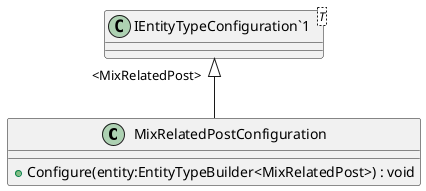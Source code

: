 @startuml
class MixRelatedPostConfiguration {
    + Configure(entity:EntityTypeBuilder<MixRelatedPost>) : void
}
class "IEntityTypeConfiguration`1"<T> {
}
"IEntityTypeConfiguration`1" "<MixRelatedPost>" <|-- MixRelatedPostConfiguration
@enduml
